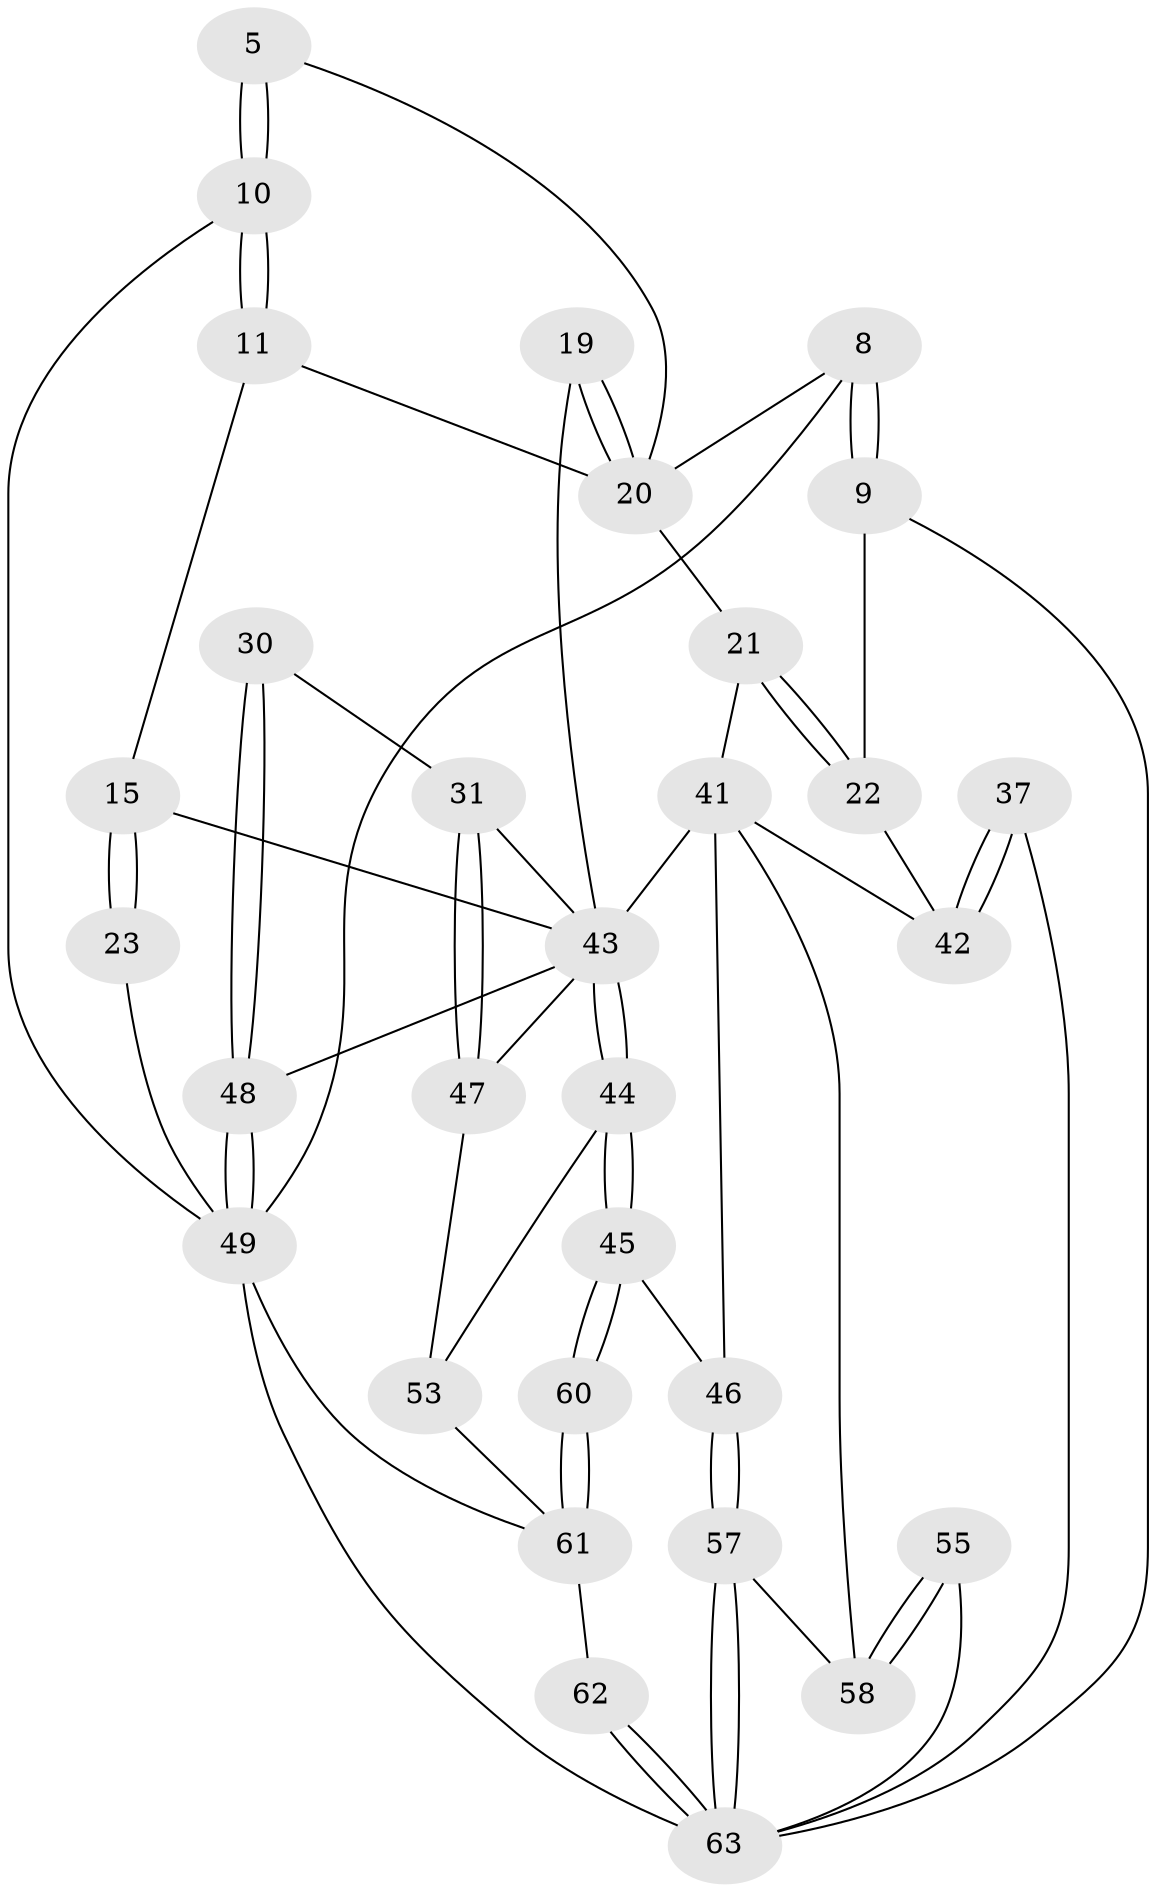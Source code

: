 // original degree distribution, {3: 0.031746031746031744, 5: 0.47619047619047616, 4: 0.2698412698412698, 6: 0.2222222222222222}
// Generated by graph-tools (version 1.1) at 2025/01/03/09/25 05:01:22]
// undirected, 31 vertices, 68 edges
graph export_dot {
graph [start="1"]
  node [color=gray90,style=filled];
  5 [pos="+0.37438970763392576+0",super="+1"];
  8 [pos="+0.07442370203153936+0.12552336607065365",super="+4"];
  9 [pos="+0+0.04143002281910958"];
  10 [pos="+0.6875861374541714+0.1429523697008452",super="+2"];
  11 [pos="+0.6856949582132682+0.19081867042308978"];
  15 [pos="+0.8266030489595215+0.395189726585678",super="+14"];
  19 [pos="+0.5845117948725329+0.4086681776013058"];
  20 [pos="+0.2432959536429631+0.22197439091787624",super="+12"];
  21 [pos="+0.1642029564942577+0.3596444869833151"];
  22 [pos="+0+0.40947268257436215"];
  23 [pos="+1+0.4144722691365967",super="+13"];
  30 [pos="+0.8529950816606136+0.6795927123088237"];
  31 [pos="+0.846294364959678+0.6813982685205793"];
  37 [pos="+0+0.7812863088598851"];
  41 [pos="+0.2684041956421018+0.6810872593230445",super="+40+36"];
  42 [pos="+0.2507221809349045+0.6555585223983351",super="+34"];
  43 [pos="+0.5901630420666032+0.5777282672456419",super="+35+32"];
  44 [pos="+0.6185957669994805+0.7132226611669794"];
  45 [pos="+0.49504838643422744+0.8536536314697102"];
  46 [pos="+0.4539618086301062+0.8404744231474629"];
  47 [pos="+0.8231319919890568+0.6957812704832725"];
  48 [pos="+0.936381506330625+0.8341630085055076",super="+27+28"];
  49 [pos="+1+1",super="+29"];
  53 [pos="+0.6599259079328111+0.7439778727027939",super="+52"];
  55 [pos="+0.011225183149029516+0.8964948203824002"];
  57 [pos="+0.3458942942570174+0.8947862024654135"];
  58 [pos="+0.2924558104039985+0.8474299749352117",super="+54"];
  60 [pos="+0.5898893203278718+0.985234814732658"];
  61 [pos="+0.673961681123148+1",super="+51+59"];
  62 [pos="+0.3581603883270564+1"];
  63 [pos="+0.3301246847800718+0.9463823670154948",super="+56+39"];
  5 -- 10 [weight=2];
  5 -- 10;
  5 -- 20;
  8 -- 9 [weight=2];
  8 -- 9;
  8 -- 20;
  8 -- 49;
  9 -- 22;
  9 -- 63;
  10 -- 11;
  10 -- 11;
  10 -- 49;
  11 -- 20;
  11 -- 15;
  15 -- 23 [weight=2];
  15 -- 23;
  15 -- 43;
  19 -- 20 [weight=2];
  19 -- 20;
  19 -- 43;
  20 -- 21;
  21 -- 22;
  21 -- 22;
  21 -- 41;
  22 -- 42;
  23 -- 49 [weight=2];
  30 -- 31;
  30 -- 48 [weight=2];
  30 -- 48;
  31 -- 47;
  31 -- 47;
  31 -- 43;
  37 -- 42 [weight=2];
  37 -- 42;
  37 -- 63;
  41 -- 42 [weight=2];
  41 -- 58;
  41 -- 46;
  41 -- 43 [weight=2];
  43 -- 44;
  43 -- 44;
  43 -- 47;
  43 -- 48;
  44 -- 45;
  44 -- 45;
  44 -- 53;
  45 -- 46;
  45 -- 60;
  45 -- 60;
  46 -- 57;
  46 -- 57;
  47 -- 53;
  48 -- 49 [weight=2];
  48 -- 49;
  49 -- 63;
  49 -- 61;
  53 -- 61 [weight=2];
  55 -- 58 [weight=2];
  55 -- 58;
  55 -- 63;
  57 -- 58;
  57 -- 63;
  57 -- 63;
  60 -- 61 [weight=2];
  60 -- 61;
  61 -- 62;
  62 -- 63 [weight=2];
  62 -- 63;
}
